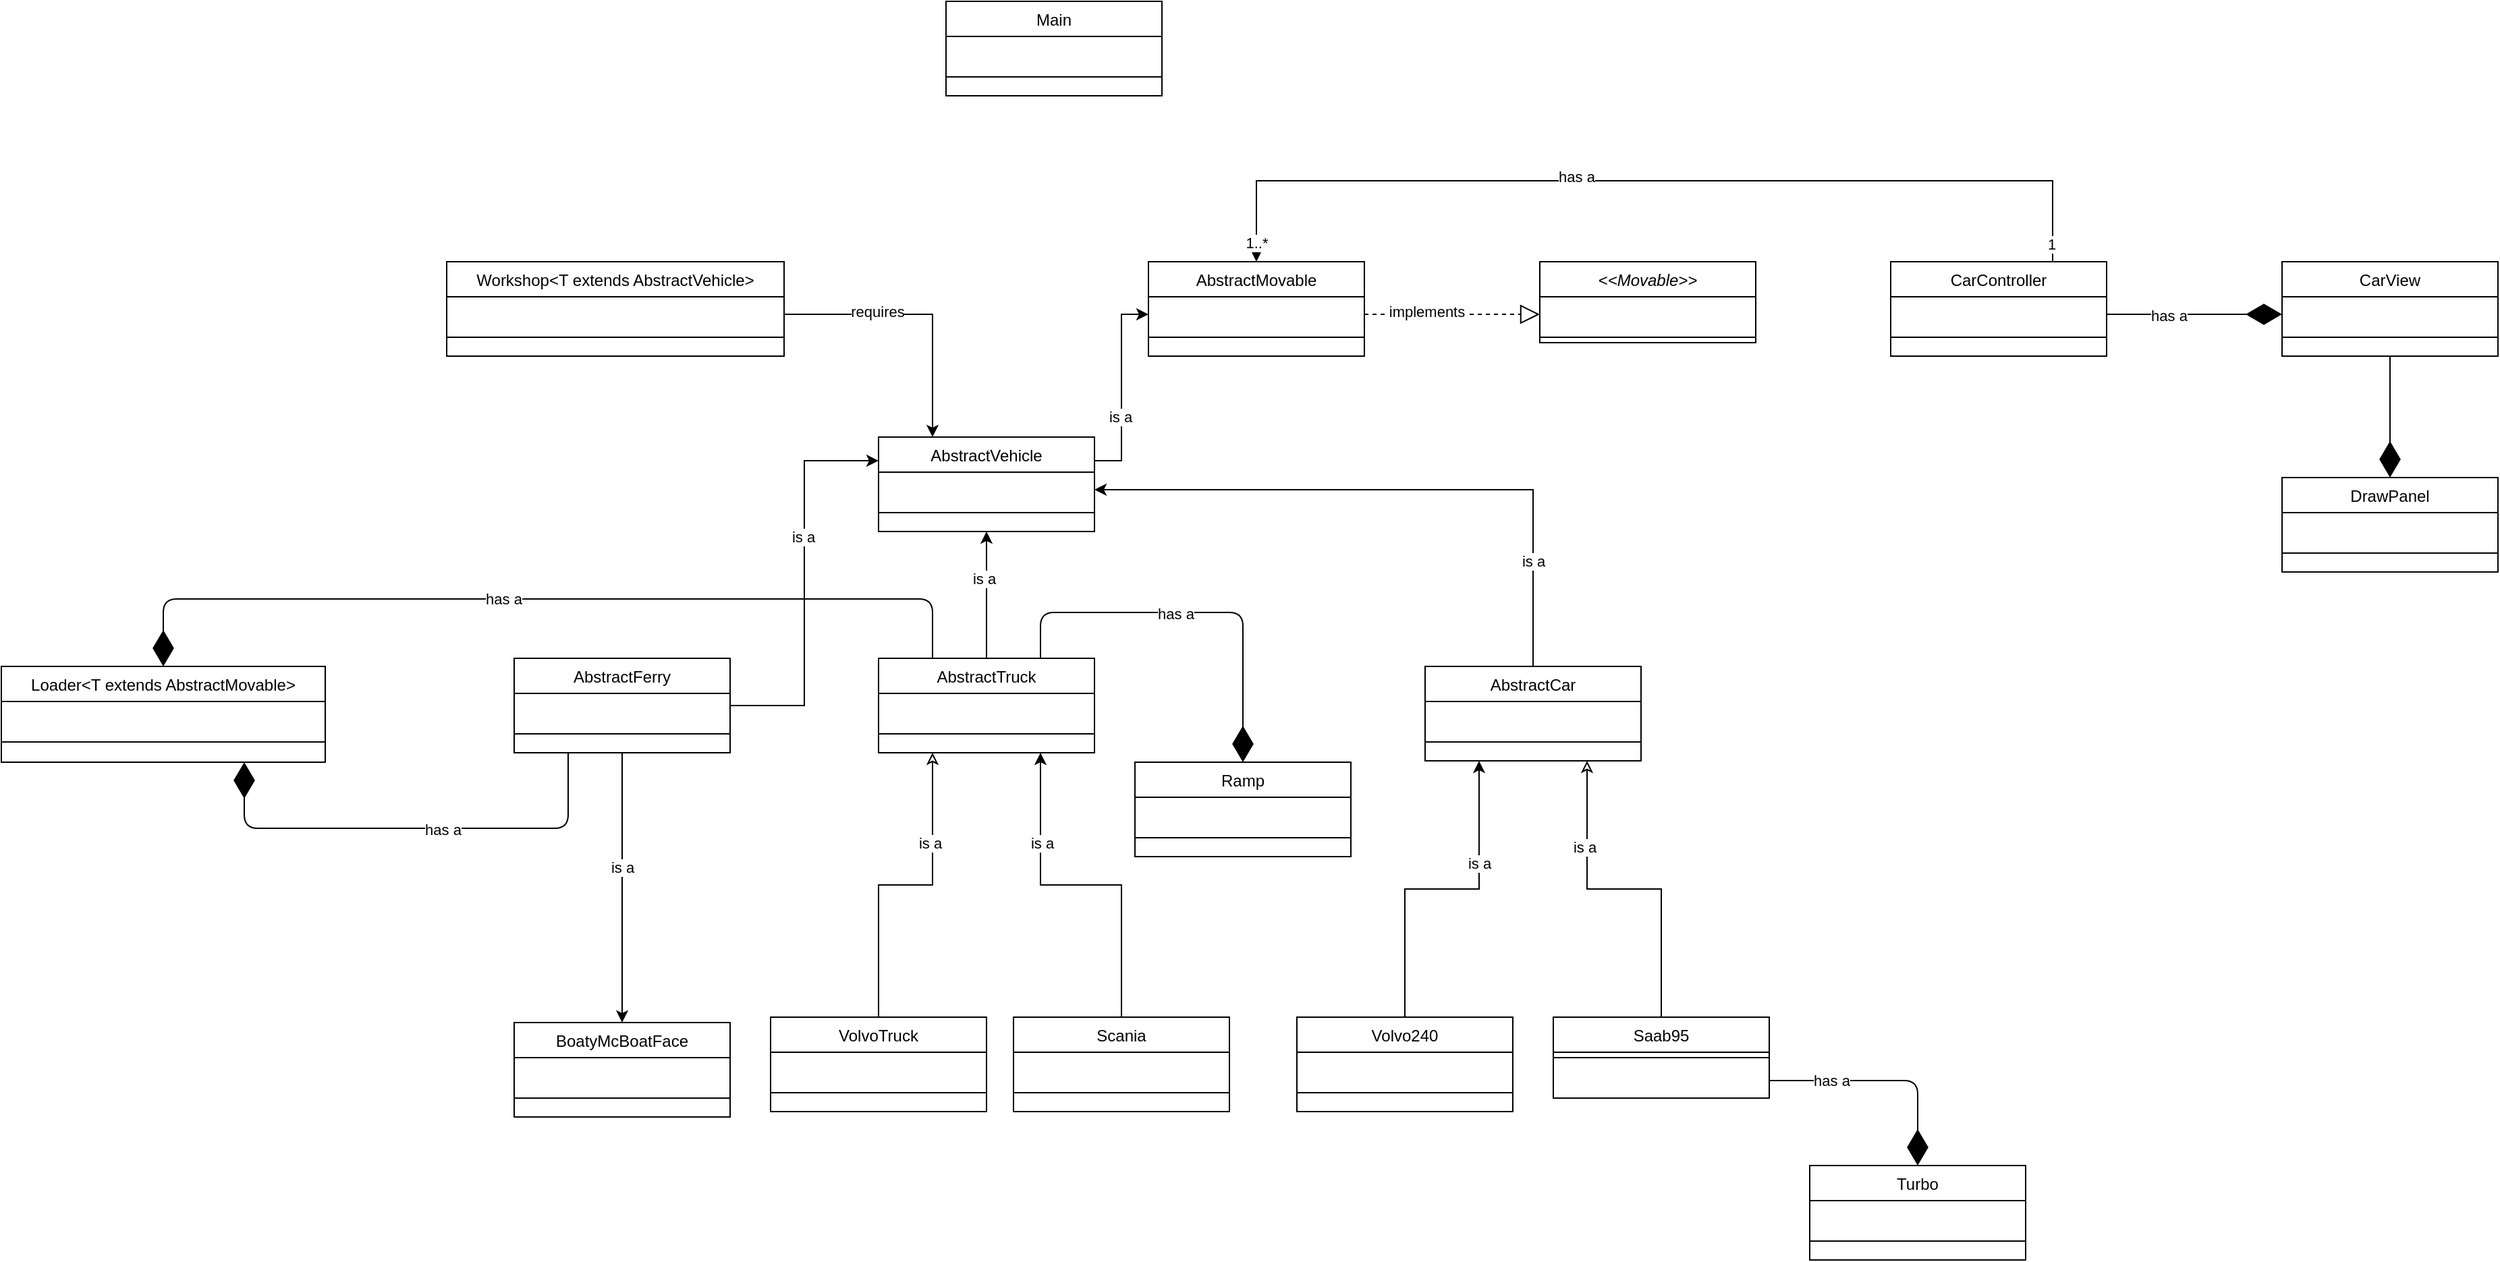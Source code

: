 <mxfile version="14.4.2" type="device"><diagram id="C5RBs43oDa-KdzZeNtuy" name="Page-1"><mxGraphModel dx="2980" dy="1014" grid="1" gridSize="10" guides="1" tooltips="1" connect="1" arrows="1" fold="1" page="1" pageScale="1" pageWidth="1169" pageHeight="1654" math="0" shadow="0"><root><mxCell id="WIyWlLk6GJQsqaUBKTNV-0"/><mxCell id="WIyWlLk6GJQsqaUBKTNV-1" parent="WIyWlLk6GJQsqaUBKTNV-0"/><mxCell id="zkfFHV4jXpPFQw0GAbJ--6" value="Saab95" style="swimlane;fontStyle=0;align=center;verticalAlign=top;childLayout=stackLayout;horizontal=1;startSize=26;horizontalStack=0;resizeParent=1;resizeLast=0;collapsible=1;marginBottom=0;rounded=0;shadow=0;strokeWidth=1;" parent="WIyWlLk6GJQsqaUBKTNV-1" vertex="1"><mxGeometry x="520" y="883" width="160" height="60" as="geometry"><mxRectangle x="130" y="380" width="160" height="26" as="alternateBounds"/></mxGeometry></mxCell><mxCell id="zkfFHV4jXpPFQw0GAbJ--9" value="" style="line;html=1;strokeWidth=1;align=left;verticalAlign=middle;spacingTop=-1;spacingLeft=3;spacingRight=3;rotatable=0;labelPosition=right;points=[];portConstraint=eastwest;" parent="zkfFHV4jXpPFQw0GAbJ--6" vertex="1"><mxGeometry y="26" width="160" height="8" as="geometry"/></mxCell><mxCell id="zkfFHV4jXpPFQw0GAbJ--11" value=" " style="text;align=left;verticalAlign=top;spacingLeft=4;spacingRight=4;overflow=hidden;rotatable=0;points=[[0,0.5],[1,0.5]];portConstraint=eastwest;" parent="zkfFHV4jXpPFQw0GAbJ--6" vertex="1"><mxGeometry y="34" width="160" height="26" as="geometry"/></mxCell><mxCell id="zkfFHV4jXpPFQw0GAbJ--13" value="Volvo240" style="swimlane;fontStyle=0;align=center;verticalAlign=top;childLayout=stackLayout;horizontal=1;startSize=26;horizontalStack=0;resizeParent=1;resizeLast=0;collapsible=1;marginBottom=0;rounded=0;shadow=0;strokeWidth=1;" parent="WIyWlLk6GJQsqaUBKTNV-1" vertex="1"><mxGeometry x="330" y="883" width="160" height="70" as="geometry"><mxRectangle x="340" y="380" width="170" height="26" as="alternateBounds"/></mxGeometry></mxCell><mxCell id="zkfFHV4jXpPFQw0GAbJ--14" value=" " style="text;align=left;verticalAlign=top;spacingLeft=4;spacingRight=4;overflow=hidden;rotatable=0;points=[[0,0.5],[1,0.5]];portConstraint=eastwest;" parent="zkfFHV4jXpPFQw0GAbJ--13" vertex="1"><mxGeometry y="26" width="160" height="26" as="geometry"/></mxCell><mxCell id="zkfFHV4jXpPFQw0GAbJ--15" value="" style="line;html=1;strokeWidth=1;align=left;verticalAlign=middle;spacingTop=-1;spacingLeft=3;spacingRight=3;rotatable=0;labelPosition=right;points=[];portConstraint=eastwest;" parent="zkfFHV4jXpPFQw0GAbJ--13" vertex="1"><mxGeometry y="52" width="160" height="8" as="geometry"/></mxCell><mxCell id="dZ2eTOKrLlIyIX1zOyQH-5" value="BoatyMcBoatFace" style="swimlane;fontStyle=0;align=center;verticalAlign=top;childLayout=stackLayout;horizontal=1;startSize=26;horizontalStack=0;resizeParent=1;resizeLast=0;collapsible=1;marginBottom=0;rounded=0;shadow=0;strokeWidth=1;" parent="WIyWlLk6GJQsqaUBKTNV-1" vertex="1"><mxGeometry x="-250" y="887" width="160" height="70" as="geometry"><mxRectangle x="340" y="380" width="170" height="26" as="alternateBounds"/></mxGeometry></mxCell><mxCell id="dZ2eTOKrLlIyIX1zOyQH-6" value=" " style="text;align=left;verticalAlign=top;spacingLeft=4;spacingRight=4;overflow=hidden;rotatable=0;points=[[0,0.5],[1,0.5]];portConstraint=eastwest;" parent="dZ2eTOKrLlIyIX1zOyQH-5" vertex="1"><mxGeometry y="26" width="160" height="26" as="geometry"/></mxCell><mxCell id="dZ2eTOKrLlIyIX1zOyQH-7" value="" style="line;html=1;strokeWidth=1;align=left;verticalAlign=middle;spacingTop=-1;spacingLeft=3;spacingRight=3;rotatable=0;labelPosition=right;points=[];portConstraint=eastwest;" parent="dZ2eTOKrLlIyIX1zOyQH-5" vertex="1"><mxGeometry y="52" width="160" height="8" as="geometry"/></mxCell><mxCell id="dZ2eTOKrLlIyIX1zOyQH-14" value="AbstractCar" style="swimlane;fontStyle=0;align=center;verticalAlign=top;childLayout=stackLayout;horizontal=1;startSize=26;horizontalStack=0;resizeParent=1;resizeLast=0;collapsible=1;marginBottom=0;rounded=0;shadow=0;strokeWidth=1;" parent="WIyWlLk6GJQsqaUBKTNV-1" vertex="1"><mxGeometry x="425" y="623" width="160" height="70" as="geometry"><mxRectangle x="340" y="380" width="170" height="26" as="alternateBounds"/></mxGeometry></mxCell><mxCell id="dZ2eTOKrLlIyIX1zOyQH-15" value=" " style="text;align=left;verticalAlign=top;spacingLeft=4;spacingRight=4;overflow=hidden;rotatable=0;points=[[0,0.5],[1,0.5]];portConstraint=eastwest;" parent="dZ2eTOKrLlIyIX1zOyQH-14" vertex="1"><mxGeometry y="26" width="160" height="26" as="geometry"/></mxCell><mxCell id="dZ2eTOKrLlIyIX1zOyQH-16" value="" style="line;html=1;strokeWidth=1;align=left;verticalAlign=middle;spacingTop=-1;spacingLeft=3;spacingRight=3;rotatable=0;labelPosition=right;points=[];portConstraint=eastwest;" parent="dZ2eTOKrLlIyIX1zOyQH-14" vertex="1"><mxGeometry y="52" width="160" height="8" as="geometry"/></mxCell><mxCell id="dZ2eTOKrLlIyIX1zOyQH-20" value="VolvoTruck" style="swimlane;fontStyle=0;align=center;verticalAlign=top;childLayout=stackLayout;horizontal=1;startSize=26;horizontalStack=0;resizeParent=1;resizeLast=0;collapsible=1;marginBottom=0;rounded=0;shadow=0;strokeWidth=1;" parent="WIyWlLk6GJQsqaUBKTNV-1" vertex="1"><mxGeometry x="-60" y="883" width="160" height="70" as="geometry"><mxRectangle x="340" y="380" width="170" height="26" as="alternateBounds"/></mxGeometry></mxCell><mxCell id="dZ2eTOKrLlIyIX1zOyQH-21" value=" " style="text;align=left;verticalAlign=top;spacingLeft=4;spacingRight=4;overflow=hidden;rotatable=0;points=[[0,0.5],[1,0.5]];portConstraint=eastwest;" parent="dZ2eTOKrLlIyIX1zOyQH-20" vertex="1"><mxGeometry y="26" width="160" height="26" as="geometry"/></mxCell><mxCell id="dZ2eTOKrLlIyIX1zOyQH-22" value="" style="line;html=1;strokeWidth=1;align=left;verticalAlign=middle;spacingTop=-1;spacingLeft=3;spacingRight=3;rotatable=0;labelPosition=right;points=[];portConstraint=eastwest;" parent="dZ2eTOKrLlIyIX1zOyQH-20" vertex="1"><mxGeometry y="52" width="160" height="8" as="geometry"/></mxCell><mxCell id="dZ2eTOKrLlIyIX1zOyQH-23" value="Scania" style="swimlane;fontStyle=0;align=center;verticalAlign=top;childLayout=stackLayout;horizontal=1;startSize=26;horizontalStack=0;resizeParent=1;resizeLast=0;collapsible=1;marginBottom=0;rounded=0;shadow=0;strokeWidth=1;" parent="WIyWlLk6GJQsqaUBKTNV-1" vertex="1"><mxGeometry x="120" y="883" width="160" height="70" as="geometry"><mxRectangle x="340" y="380" width="170" height="26" as="alternateBounds"/></mxGeometry></mxCell><mxCell id="dZ2eTOKrLlIyIX1zOyQH-24" value=" " style="text;align=left;verticalAlign=top;spacingLeft=4;spacingRight=4;overflow=hidden;rotatable=0;points=[[0,0.5],[1,0.5]];portConstraint=eastwest;" parent="dZ2eTOKrLlIyIX1zOyQH-23" vertex="1"><mxGeometry y="26" width="160" height="26" as="geometry"/></mxCell><mxCell id="dZ2eTOKrLlIyIX1zOyQH-25" value="" style="line;html=1;strokeWidth=1;align=left;verticalAlign=middle;spacingTop=-1;spacingLeft=3;spacingRight=3;rotatable=0;labelPosition=right;points=[];portConstraint=eastwest;" parent="dZ2eTOKrLlIyIX1zOyQH-23" vertex="1"><mxGeometry y="52" width="160" height="8" as="geometry"/></mxCell><mxCell id="dZ2eTOKrLlIyIX1zOyQH-26" value="AbstractVehicle" style="swimlane;fontStyle=0;align=center;verticalAlign=top;childLayout=stackLayout;horizontal=1;startSize=26;horizontalStack=0;resizeParent=1;resizeLast=0;collapsible=1;marginBottom=0;rounded=0;shadow=0;strokeWidth=1;" parent="WIyWlLk6GJQsqaUBKTNV-1" vertex="1"><mxGeometry x="20" y="453" width="160" height="70" as="geometry"><mxRectangle x="340" y="380" width="170" height="26" as="alternateBounds"/></mxGeometry></mxCell><mxCell id="dZ2eTOKrLlIyIX1zOyQH-27" value=" " style="text;align=left;verticalAlign=top;spacingLeft=4;spacingRight=4;overflow=hidden;rotatable=0;points=[[0,0.5],[1,0.5]];portConstraint=eastwest;" parent="dZ2eTOKrLlIyIX1zOyQH-26" vertex="1"><mxGeometry y="26" width="160" height="26" as="geometry"/></mxCell><mxCell id="dZ2eTOKrLlIyIX1zOyQH-28" value="" style="line;html=1;strokeWidth=1;align=left;verticalAlign=middle;spacingTop=-1;spacingLeft=3;spacingRight=3;rotatable=0;labelPosition=right;points=[];portConstraint=eastwest;" parent="dZ2eTOKrLlIyIX1zOyQH-26" vertex="1"><mxGeometry y="52" width="160" height="8" as="geometry"/></mxCell><mxCell id="dZ2eTOKrLlIyIX1zOyQH-34" style="edgeStyle=orthogonalEdgeStyle;rounded=0;orthogonalLoop=1;jettySize=auto;html=1;endArrow=classic;endFill=0;exitX=0.5;exitY=0;exitDx=0;exitDy=0;entryX=0.75;entryY=1;entryDx=0;entryDy=0;" parent="WIyWlLk6GJQsqaUBKTNV-1" source="zkfFHV4jXpPFQw0GAbJ--6" target="dZ2eTOKrLlIyIX1zOyQH-14" edge="1"><mxGeometry relative="1" as="geometry"><mxPoint x="360" y="313" as="targetPoint"/></mxGeometry></mxCell><mxCell id="k1wmnXIdGqtW8O555Tmg-86" value="is a" style="edgeLabel;html=1;align=center;verticalAlign=middle;resizable=0;points=[];" vertex="1" connectable="0" parent="dZ2eTOKrLlIyIX1zOyQH-34"><mxGeometry x="0.479" y="2" relative="1" as="geometry"><mxPoint as="offset"/></mxGeometry></mxCell><mxCell id="dZ2eTOKrLlIyIX1zOyQH-35" value="Workshop&lt;T extends AbstractVehicle&gt;" style="swimlane;fontStyle=0;align=center;verticalAlign=top;childLayout=stackLayout;horizontal=1;startSize=26;horizontalStack=0;resizeParent=1;resizeLast=0;collapsible=1;marginBottom=0;rounded=0;shadow=0;strokeWidth=1;" parent="WIyWlLk6GJQsqaUBKTNV-1" vertex="1"><mxGeometry x="-300" y="323" width="250" height="70" as="geometry"><mxRectangle x="340" y="380" width="170" height="26" as="alternateBounds"/></mxGeometry></mxCell><mxCell id="dZ2eTOKrLlIyIX1zOyQH-36" value=" " style="text;align=left;verticalAlign=top;spacingLeft=4;spacingRight=4;overflow=hidden;rotatable=0;points=[[0,0.5],[1,0.5]];portConstraint=eastwest;" parent="dZ2eTOKrLlIyIX1zOyQH-35" vertex="1"><mxGeometry y="26" width="250" height="26" as="geometry"/></mxCell><mxCell id="dZ2eTOKrLlIyIX1zOyQH-37" value="" style="line;html=1;strokeWidth=1;align=left;verticalAlign=middle;spacingTop=-1;spacingLeft=3;spacingRight=3;rotatable=0;labelPosition=right;points=[];portConstraint=eastwest;" parent="dZ2eTOKrLlIyIX1zOyQH-35" vertex="1"><mxGeometry y="52" width="250" height="8" as="geometry"/></mxCell><mxCell id="dZ2eTOKrLlIyIX1zOyQH-38" style="edgeStyle=orthogonalEdgeStyle;rounded=0;orthogonalLoop=1;jettySize=auto;html=1;endArrow=classic;endFill=0;entryX=0.25;entryY=1;entryDx=0;entryDy=0;exitX=0.5;exitY=0;exitDx=0;exitDy=0;" parent="WIyWlLk6GJQsqaUBKTNV-1" source="dZ2eTOKrLlIyIX1zOyQH-20" edge="1" target="k1wmnXIdGqtW8O555Tmg-2"><mxGeometry relative="1" as="geometry"><mxPoint x="410" y="573" as="targetPoint"/></mxGeometry></mxCell><mxCell id="k1wmnXIdGqtW8O555Tmg-76" value="&lt;div&gt;is a&lt;/div&gt;" style="edgeLabel;html=1;align=center;verticalAlign=middle;resizable=0;points=[];" vertex="1" connectable="0" parent="dZ2eTOKrLlIyIX1zOyQH-38"><mxGeometry x="0.438" y="2" relative="1" as="geometry"><mxPoint as="offset"/></mxGeometry></mxCell><mxCell id="dZ2eTOKrLlIyIX1zOyQH-41" value="&lt;&lt;Movable&gt;&gt;" style="swimlane;fontStyle=2;align=center;verticalAlign=top;childLayout=stackLayout;horizontal=1;startSize=26;horizontalStack=0;resizeParent=1;resizeLast=0;collapsible=1;marginBottom=0;rounded=0;shadow=0;strokeWidth=1;" parent="WIyWlLk6GJQsqaUBKTNV-1" vertex="1"><mxGeometry x="510" y="323" width="160" height="60" as="geometry"><mxRectangle x="230" y="140" width="160" height="26" as="alternateBounds"/></mxGeometry></mxCell><mxCell id="dZ2eTOKrLlIyIX1zOyQH-42" value=" " style="text;align=left;verticalAlign=top;spacingLeft=4;spacingRight=4;overflow=hidden;rotatable=0;points=[[0,0.5],[1,0.5]];portConstraint=eastwest;" parent="dZ2eTOKrLlIyIX1zOyQH-41" vertex="1"><mxGeometry y="26" width="160" height="26" as="geometry"/></mxCell><mxCell id="dZ2eTOKrLlIyIX1zOyQH-45" value="" style="line;html=1;strokeWidth=1;align=left;verticalAlign=middle;spacingTop=-1;spacingLeft=3;spacingRight=3;rotatable=0;labelPosition=right;points=[];portConstraint=eastwest;" parent="dZ2eTOKrLlIyIX1zOyQH-41" vertex="1"><mxGeometry y="52" width="160" height="8" as="geometry"/></mxCell><mxCell id="k1wmnXIdGqtW8O555Tmg-18" style="edgeStyle=orthogonalEdgeStyle;rounded=0;orthogonalLoop=1;jettySize=auto;html=1;entryX=0.5;entryY=1;entryDx=0;entryDy=0;" edge="1" parent="WIyWlLk6GJQsqaUBKTNV-1" source="k1wmnXIdGqtW8O555Tmg-2" target="dZ2eTOKrLlIyIX1zOyQH-26"><mxGeometry relative="1" as="geometry"/></mxCell><mxCell id="k1wmnXIdGqtW8O555Tmg-93" value="is a" style="edgeLabel;html=1;align=center;verticalAlign=middle;resizable=0;points=[];" vertex="1" connectable="0" parent="k1wmnXIdGqtW8O555Tmg-18"><mxGeometry x="0.255" y="2" relative="1" as="geometry"><mxPoint as="offset"/></mxGeometry></mxCell><mxCell id="k1wmnXIdGqtW8O555Tmg-2" value="AbstractTruck" style="swimlane;fontStyle=0;align=center;verticalAlign=top;childLayout=stackLayout;horizontal=1;startSize=26;horizontalStack=0;resizeParent=1;resizeLast=0;collapsible=1;marginBottom=0;rounded=0;shadow=0;strokeWidth=1;" vertex="1" parent="WIyWlLk6GJQsqaUBKTNV-1"><mxGeometry x="20" y="617" width="160" height="70" as="geometry"><mxRectangle x="340" y="380" width="170" height="26" as="alternateBounds"/></mxGeometry></mxCell><mxCell id="k1wmnXIdGqtW8O555Tmg-3" value=" " style="text;align=left;verticalAlign=top;spacingLeft=4;spacingRight=4;overflow=hidden;rotatable=0;points=[[0,0.5],[1,0.5]];portConstraint=eastwest;" vertex="1" parent="k1wmnXIdGqtW8O555Tmg-2"><mxGeometry y="26" width="160" height="26" as="geometry"/></mxCell><mxCell id="k1wmnXIdGqtW8O555Tmg-4" value="" style="line;html=1;strokeWidth=1;align=left;verticalAlign=middle;spacingTop=-1;spacingLeft=3;spacingRight=3;rotatable=0;labelPosition=right;points=[];portConstraint=eastwest;" vertex="1" parent="k1wmnXIdGqtW8O555Tmg-2"><mxGeometry y="52" width="160" height="8" as="geometry"/></mxCell><mxCell id="k1wmnXIdGqtW8O555Tmg-28" style="edgeStyle=orthogonalEdgeStyle;rounded=0;orthogonalLoop=1;jettySize=auto;html=1;entryX=0;entryY=0.25;entryDx=0;entryDy=0;" edge="1" parent="WIyWlLk6GJQsqaUBKTNV-1" source="k1wmnXIdGqtW8O555Tmg-5" target="dZ2eTOKrLlIyIX1zOyQH-26"><mxGeometry relative="1" as="geometry"/></mxCell><mxCell id="k1wmnXIdGqtW8O555Tmg-92" value="is a" style="edgeLabel;html=1;align=center;verticalAlign=middle;resizable=0;points=[];" vertex="1" connectable="0" parent="k1wmnXIdGqtW8O555Tmg-28"><mxGeometry x="0.24" y="1" relative="1" as="geometry"><mxPoint as="offset"/></mxGeometry></mxCell><mxCell id="k1wmnXIdGqtW8O555Tmg-38" style="edgeStyle=orthogonalEdgeStyle;rounded=0;orthogonalLoop=1;jettySize=auto;html=1;entryX=0.5;entryY=0;entryDx=0;entryDy=0;" edge="1" parent="WIyWlLk6GJQsqaUBKTNV-1" source="k1wmnXIdGqtW8O555Tmg-5" target="dZ2eTOKrLlIyIX1zOyQH-5"><mxGeometry relative="1" as="geometry"/></mxCell><mxCell id="k1wmnXIdGqtW8O555Tmg-79" value="&lt;div&gt;is a&lt;/div&gt;" style="edgeLabel;html=1;align=center;verticalAlign=middle;resizable=0;points=[];" vertex="1" connectable="0" parent="k1wmnXIdGqtW8O555Tmg-38"><mxGeometry x="-0.149" relative="1" as="geometry"><mxPoint as="offset"/></mxGeometry></mxCell><mxCell id="k1wmnXIdGqtW8O555Tmg-5" value="AbstractFerry" style="swimlane;fontStyle=0;align=center;verticalAlign=top;childLayout=stackLayout;horizontal=1;startSize=26;horizontalStack=0;resizeParent=1;resizeLast=0;collapsible=1;marginBottom=0;rounded=0;shadow=0;strokeWidth=1;" vertex="1" parent="WIyWlLk6GJQsqaUBKTNV-1"><mxGeometry x="-250" y="617" width="160" height="70" as="geometry"><mxRectangle x="340" y="380" width="170" height="26" as="alternateBounds"/></mxGeometry></mxCell><mxCell id="k1wmnXIdGqtW8O555Tmg-6" value=" " style="text;align=left;verticalAlign=top;spacingLeft=4;spacingRight=4;overflow=hidden;rotatable=0;points=[[0,0.5],[1,0.5]];portConstraint=eastwest;" vertex="1" parent="k1wmnXIdGqtW8O555Tmg-5"><mxGeometry y="26" width="160" height="26" as="geometry"/></mxCell><mxCell id="k1wmnXIdGqtW8O555Tmg-7" value="" style="line;html=1;strokeWidth=1;align=left;verticalAlign=middle;spacingTop=-1;spacingLeft=3;spacingRight=3;rotatable=0;labelPosition=right;points=[];portConstraint=eastwest;" vertex="1" parent="k1wmnXIdGqtW8O555Tmg-5"><mxGeometry y="52" width="160" height="8" as="geometry"/></mxCell><mxCell id="k1wmnXIdGqtW8O555Tmg-10" value="AbstractMovable" style="swimlane;fontStyle=0;align=center;verticalAlign=top;childLayout=stackLayout;horizontal=1;startSize=26;horizontalStack=0;resizeParent=1;resizeLast=0;collapsible=1;marginBottom=0;rounded=0;shadow=0;strokeWidth=1;" vertex="1" parent="WIyWlLk6GJQsqaUBKTNV-1"><mxGeometry x="220" y="323" width="160" height="70" as="geometry"><mxRectangle x="340" y="380" width="170" height="26" as="alternateBounds"/></mxGeometry></mxCell><mxCell id="k1wmnXIdGqtW8O555Tmg-11" value=" " style="text;align=left;verticalAlign=top;spacingLeft=4;spacingRight=4;overflow=hidden;rotatable=0;points=[[0,0.5],[1,0.5]];portConstraint=eastwest;" vertex="1" parent="k1wmnXIdGqtW8O555Tmg-10"><mxGeometry y="26" width="160" height="26" as="geometry"/></mxCell><mxCell id="k1wmnXIdGqtW8O555Tmg-12" value="" style="line;html=1;strokeWidth=1;align=left;verticalAlign=middle;spacingTop=-1;spacingLeft=3;spacingRight=3;rotatable=0;labelPosition=right;points=[];portConstraint=eastwest;" vertex="1" parent="k1wmnXIdGqtW8O555Tmg-10"><mxGeometry y="52" width="160" height="8" as="geometry"/></mxCell><mxCell id="k1wmnXIdGqtW8O555Tmg-14" style="edgeStyle=orthogonalEdgeStyle;rounded=0;orthogonalLoop=1;jettySize=auto;html=1;entryX=0.25;entryY=1;entryDx=0;entryDy=0;exitX=0.5;exitY=0;exitDx=0;exitDy=0;" edge="1" parent="WIyWlLk6GJQsqaUBKTNV-1" source="zkfFHV4jXpPFQw0GAbJ--13" target="dZ2eTOKrLlIyIX1zOyQH-14"><mxGeometry relative="1" as="geometry"/></mxCell><mxCell id="k1wmnXIdGqtW8O555Tmg-85" value="is a" style="edgeLabel;html=1;align=center;verticalAlign=middle;resizable=0;points=[];" vertex="1" connectable="0" parent="k1wmnXIdGqtW8O555Tmg-14"><mxGeometry x="0.383" relative="1" as="geometry"><mxPoint as="offset"/></mxGeometry></mxCell><mxCell id="k1wmnXIdGqtW8O555Tmg-15" style="edgeStyle=orthogonalEdgeStyle;rounded=0;orthogonalLoop=1;jettySize=auto;html=1;entryX=1;entryY=0.5;entryDx=0;entryDy=0;exitX=0.5;exitY=0;exitDx=0;exitDy=0;" edge="1" parent="WIyWlLk6GJQsqaUBKTNV-1" source="dZ2eTOKrLlIyIX1zOyQH-14" target="dZ2eTOKrLlIyIX1zOyQH-27"><mxGeometry relative="1" as="geometry"/></mxCell><mxCell id="k1wmnXIdGqtW8O555Tmg-84" value="is a" style="edgeLabel;html=1;align=center;verticalAlign=middle;resizable=0;points=[];" vertex="1" connectable="0" parent="k1wmnXIdGqtW8O555Tmg-15"><mxGeometry x="-0.658" relative="1" as="geometry"><mxPoint as="offset"/></mxGeometry></mxCell><mxCell id="k1wmnXIdGqtW8O555Tmg-16" style="edgeStyle=orthogonalEdgeStyle;rounded=0;orthogonalLoop=1;jettySize=auto;html=1;entryX=0;entryY=0.5;entryDx=0;entryDy=0;exitX=1;exitY=0.25;exitDx=0;exitDy=0;" edge="1" parent="WIyWlLk6GJQsqaUBKTNV-1" source="dZ2eTOKrLlIyIX1zOyQH-26" target="k1wmnXIdGqtW8O555Tmg-11"><mxGeometry relative="1" as="geometry"/></mxCell><mxCell id="k1wmnXIdGqtW8O555Tmg-94" value="is a" style="edgeLabel;html=1;align=center;verticalAlign=middle;resizable=0;points=[];" vertex="1" connectable="0" parent="k1wmnXIdGqtW8O555Tmg-16"><mxGeometry x="-0.292" y="1" relative="1" as="geometry"><mxPoint as="offset"/></mxGeometry></mxCell><mxCell id="k1wmnXIdGqtW8O555Tmg-17" style="edgeStyle=orthogonalEdgeStyle;rounded=0;orthogonalLoop=1;jettySize=auto;html=1;entryX=0.75;entryY=1;entryDx=0;entryDy=0;exitX=0.5;exitY=0;exitDx=0;exitDy=0;" edge="1" parent="WIyWlLk6GJQsqaUBKTNV-1" source="dZ2eTOKrLlIyIX1zOyQH-23" target="k1wmnXIdGqtW8O555Tmg-2"><mxGeometry relative="1" as="geometry"/></mxCell><mxCell id="k1wmnXIdGqtW8O555Tmg-75" value="is a" style="edgeLabel;html=1;align=center;verticalAlign=middle;resizable=0;points=[];" vertex="1" connectable="0" parent="k1wmnXIdGqtW8O555Tmg-17"><mxGeometry x="0.482" y="-1" relative="1" as="geometry"><mxPoint as="offset"/></mxGeometry></mxCell><mxCell id="k1wmnXIdGqtW8O555Tmg-22" value="Loader&lt;T extends AbstractMovable&gt;" style="swimlane;fontStyle=0;align=center;verticalAlign=top;childLayout=stackLayout;horizontal=1;startSize=26;horizontalStack=0;resizeParent=1;resizeLast=0;collapsible=1;marginBottom=0;rounded=0;shadow=0;strokeWidth=1;" vertex="1" parent="WIyWlLk6GJQsqaUBKTNV-1"><mxGeometry x="-630" y="623" width="240" height="71" as="geometry"><mxRectangle x="340" y="380" width="170" height="26" as="alternateBounds"/></mxGeometry></mxCell><mxCell id="k1wmnXIdGqtW8O555Tmg-23" value=" " style="text;align=left;verticalAlign=top;spacingLeft=4;spacingRight=4;overflow=hidden;rotatable=0;points=[[0,0.5],[1,0.5]];portConstraint=eastwest;" vertex="1" parent="k1wmnXIdGqtW8O555Tmg-22"><mxGeometry y="26" width="240" height="26" as="geometry"/></mxCell><mxCell id="k1wmnXIdGqtW8O555Tmg-24" value="" style="line;html=1;strokeWidth=1;align=left;verticalAlign=middle;spacingTop=-1;spacingLeft=3;spacingRight=3;rotatable=0;labelPosition=right;points=[];portConstraint=eastwest;" vertex="1" parent="k1wmnXIdGqtW8O555Tmg-22"><mxGeometry y="52" width="240" height="8" as="geometry"/></mxCell><mxCell id="k1wmnXIdGqtW8O555Tmg-39" value="" style="endArrow=diamondThin;endFill=1;endSize=24;html=1;entryX=0.75;entryY=1;entryDx=0;entryDy=0;exitX=0.25;exitY=1;exitDx=0;exitDy=0;" edge="1" parent="WIyWlLk6GJQsqaUBKTNV-1" source="k1wmnXIdGqtW8O555Tmg-5" target="k1wmnXIdGqtW8O555Tmg-22"><mxGeometry width="160" relative="1" as="geometry"><mxPoint x="-390" y="753" as="sourcePoint"/><mxPoint x="-230" y="753" as="targetPoint"/><Array as="points"><mxPoint x="-210" y="743"/><mxPoint x="-450" y="743"/></Array></mxGeometry></mxCell><mxCell id="k1wmnXIdGqtW8O555Tmg-80" value="has a" style="edgeLabel;html=1;align=center;verticalAlign=middle;resizable=0;points=[];" vertex="1" connectable="0" parent="k1wmnXIdGqtW8O555Tmg-39"><mxGeometry x="-0.134" y="1" relative="1" as="geometry"><mxPoint as="offset"/></mxGeometry></mxCell><mxCell id="k1wmnXIdGqtW8O555Tmg-40" value="" style="endArrow=diamondThin;endFill=1;endSize=24;html=1;entryX=0.5;entryY=0;entryDx=0;entryDy=0;exitX=0.25;exitY=0;exitDx=0;exitDy=0;" edge="1" parent="WIyWlLk6GJQsqaUBKTNV-1" source="k1wmnXIdGqtW8O555Tmg-2" target="k1wmnXIdGqtW8O555Tmg-22"><mxGeometry width="160" relative="1" as="geometry"><mxPoint x="-110" y="503.0" as="sourcePoint"/><mxPoint x="-350" y="510" as="targetPoint"/><Array as="points"><mxPoint x="60" y="573"/><mxPoint x="-510" y="573"/></Array></mxGeometry></mxCell><mxCell id="k1wmnXIdGqtW8O555Tmg-81" value="has a" style="edgeLabel;html=1;align=center;verticalAlign=middle;resizable=0;points=[];" vertex="1" connectable="0" parent="k1wmnXIdGqtW8O555Tmg-40"><mxGeometry x="0.092" relative="1" as="geometry"><mxPoint as="offset"/></mxGeometry></mxCell><mxCell id="k1wmnXIdGqtW8O555Tmg-42" value="Ramp" style="swimlane;fontStyle=0;align=center;verticalAlign=top;childLayout=stackLayout;horizontal=1;startSize=26;horizontalStack=0;resizeParent=1;resizeLast=0;collapsible=1;marginBottom=0;rounded=0;shadow=0;strokeWidth=1;" vertex="1" parent="WIyWlLk6GJQsqaUBKTNV-1"><mxGeometry x="210" y="694" width="160" height="70" as="geometry"><mxRectangle x="340" y="380" width="170" height="26" as="alternateBounds"/></mxGeometry></mxCell><mxCell id="k1wmnXIdGqtW8O555Tmg-43" value=" " style="text;align=left;verticalAlign=top;spacingLeft=4;spacingRight=4;overflow=hidden;rotatable=0;points=[[0,0.5],[1,0.5]];portConstraint=eastwest;" vertex="1" parent="k1wmnXIdGqtW8O555Tmg-42"><mxGeometry y="26" width="160" height="26" as="geometry"/></mxCell><mxCell id="k1wmnXIdGqtW8O555Tmg-44" value="" style="line;html=1;strokeWidth=1;align=left;verticalAlign=middle;spacingTop=-1;spacingLeft=3;spacingRight=3;rotatable=0;labelPosition=right;points=[];portConstraint=eastwest;" vertex="1" parent="k1wmnXIdGqtW8O555Tmg-42"><mxGeometry y="52" width="160" height="8" as="geometry"/></mxCell><mxCell id="k1wmnXIdGqtW8O555Tmg-46" value="" style="endArrow=diamondThin;endFill=1;endSize=24;html=1;exitX=0.75;exitY=0;exitDx=0;exitDy=0;entryX=0.5;entryY=0;entryDx=0;entryDy=0;" edge="1" parent="WIyWlLk6GJQsqaUBKTNV-1" source="k1wmnXIdGqtW8O555Tmg-2" target="k1wmnXIdGqtW8O555Tmg-42"><mxGeometry width="160" relative="1" as="geometry"><mxPoint x="240" y="593" as="sourcePoint"/><mxPoint x="400" y="593" as="targetPoint"/><Array as="points"><mxPoint x="140" y="583"/><mxPoint x="290" y="583"/></Array></mxGeometry></mxCell><mxCell id="k1wmnXIdGqtW8O555Tmg-83" value="has a" style="edgeLabel;html=1;align=center;verticalAlign=middle;resizable=0;points=[];" vertex="1" connectable="0" parent="k1wmnXIdGqtW8O555Tmg-46"><mxGeometry x="-0.09" y="-1" relative="1" as="geometry"><mxPoint as="offset"/></mxGeometry></mxCell><mxCell id="k1wmnXIdGqtW8O555Tmg-47" value="Turbo" style="swimlane;fontStyle=0;align=center;verticalAlign=top;childLayout=stackLayout;horizontal=1;startSize=26;horizontalStack=0;resizeParent=1;resizeLast=0;collapsible=1;marginBottom=0;rounded=0;shadow=0;strokeWidth=1;" vertex="1" parent="WIyWlLk6GJQsqaUBKTNV-1"><mxGeometry x="710" y="993" width="160" height="70" as="geometry"><mxRectangle x="340" y="380" width="170" height="26" as="alternateBounds"/></mxGeometry></mxCell><mxCell id="k1wmnXIdGqtW8O555Tmg-48" value=" " style="text;align=left;verticalAlign=top;spacingLeft=4;spacingRight=4;overflow=hidden;rotatable=0;points=[[0,0.5],[1,0.5]];portConstraint=eastwest;" vertex="1" parent="k1wmnXIdGqtW8O555Tmg-47"><mxGeometry y="26" width="160" height="26" as="geometry"/></mxCell><mxCell id="k1wmnXIdGqtW8O555Tmg-49" value="" style="line;html=1;strokeWidth=1;align=left;verticalAlign=middle;spacingTop=-1;spacingLeft=3;spacingRight=3;rotatable=0;labelPosition=right;points=[];portConstraint=eastwest;" vertex="1" parent="k1wmnXIdGqtW8O555Tmg-47"><mxGeometry y="52" width="160" height="8" as="geometry"/></mxCell><mxCell id="k1wmnXIdGqtW8O555Tmg-50" value="" style="endArrow=diamondThin;endFill=1;endSize=24;html=1;exitX=1;exitY=0.5;exitDx=0;exitDy=0;entryX=0.5;entryY=0;entryDx=0;entryDy=0;" edge="1" parent="WIyWlLk6GJQsqaUBKTNV-1" target="k1wmnXIdGqtW8O555Tmg-47" source="zkfFHV4jXpPFQw0GAbJ--11"><mxGeometry width="160" relative="1" as="geometry"><mxPoint x="640" y="947" as="sourcePoint"/><mxPoint x="900" y="923" as="targetPoint"/><Array as="points"><mxPoint x="740" y="930"/><mxPoint x="790" y="930"/></Array></mxGeometry></mxCell><mxCell id="k1wmnXIdGqtW8O555Tmg-87" value="has a" style="edgeLabel;html=1;align=center;verticalAlign=middle;resizable=0;points=[];" vertex="1" connectable="0" parent="k1wmnXIdGqtW8O555Tmg-50"><mxGeometry x="-0.468" relative="1" as="geometry"><mxPoint as="offset"/></mxGeometry></mxCell><mxCell id="k1wmnXIdGqtW8O555Tmg-78" style="edgeStyle=orthogonalEdgeStyle;rounded=0;orthogonalLoop=1;jettySize=auto;html=1;entryX=0.5;entryY=0;entryDx=0;entryDy=0;exitX=0.75;exitY=0;exitDx=0;exitDy=0;" edge="1" parent="WIyWlLk6GJQsqaUBKTNV-1" source="k1wmnXIdGqtW8O555Tmg-51" target="k1wmnXIdGqtW8O555Tmg-10"><mxGeometry relative="1" as="geometry"><Array as="points"><mxPoint x="890" y="263"/><mxPoint x="300" y="263"/></Array></mxGeometry></mxCell><mxCell id="k1wmnXIdGqtW8O555Tmg-96" value="1..*" style="edgeLabel;html=1;align=center;verticalAlign=middle;resizable=0;points=[];" vertex="1" connectable="0" parent="k1wmnXIdGqtW8O555Tmg-78"><mxGeometry x="0.959" relative="1" as="geometry"><mxPoint as="offset"/></mxGeometry></mxCell><mxCell id="k1wmnXIdGqtW8O555Tmg-97" value="has a" style="edgeLabel;html=1;align=center;verticalAlign=middle;resizable=0;points=[];" vertex="1" connectable="0" parent="k1wmnXIdGqtW8O555Tmg-78"><mxGeometry x="0.165" y="-3" relative="1" as="geometry"><mxPoint as="offset"/></mxGeometry></mxCell><mxCell id="k1wmnXIdGqtW8O555Tmg-98" value="1" style="edgeLabel;html=1;align=center;verticalAlign=middle;resizable=0;points=[];" vertex="1" connectable="0" parent="k1wmnXIdGqtW8O555Tmg-78"><mxGeometry x="-0.964" y="1" relative="1" as="geometry"><mxPoint as="offset"/></mxGeometry></mxCell><mxCell id="k1wmnXIdGqtW8O555Tmg-51" value="CarController" style="swimlane;fontStyle=0;align=center;verticalAlign=top;childLayout=stackLayout;horizontal=1;startSize=26;horizontalStack=0;resizeParent=1;resizeLast=0;collapsible=1;marginBottom=0;rounded=0;shadow=0;strokeWidth=1;" vertex="1" parent="WIyWlLk6GJQsqaUBKTNV-1"><mxGeometry x="770" y="323" width="160" height="70" as="geometry"><mxRectangle x="340" y="380" width="170" height="26" as="alternateBounds"/></mxGeometry></mxCell><mxCell id="k1wmnXIdGqtW8O555Tmg-52" value=" " style="text;align=left;verticalAlign=top;spacingLeft=4;spacingRight=4;overflow=hidden;rotatable=0;points=[[0,0.5],[1,0.5]];portConstraint=eastwest;" vertex="1" parent="k1wmnXIdGqtW8O555Tmg-51"><mxGeometry y="26" width="160" height="26" as="geometry"/></mxCell><mxCell id="k1wmnXIdGqtW8O555Tmg-53" value="" style="line;html=1;strokeWidth=1;align=left;verticalAlign=middle;spacingTop=-1;spacingLeft=3;spacingRight=3;rotatable=0;labelPosition=right;points=[];portConstraint=eastwest;" vertex="1" parent="k1wmnXIdGqtW8O555Tmg-51"><mxGeometry y="52" width="160" height="8" as="geometry"/></mxCell><mxCell id="k1wmnXIdGqtW8O555Tmg-54" value="DrawPanel" style="swimlane;fontStyle=0;align=center;verticalAlign=top;childLayout=stackLayout;horizontal=1;startSize=26;horizontalStack=0;resizeParent=1;resizeLast=0;collapsible=1;marginBottom=0;rounded=0;shadow=0;strokeWidth=1;" vertex="1" parent="WIyWlLk6GJQsqaUBKTNV-1"><mxGeometry x="1060" y="483" width="160" height="70" as="geometry"><mxRectangle x="340" y="380" width="170" height="26" as="alternateBounds"/></mxGeometry></mxCell><mxCell id="k1wmnXIdGqtW8O555Tmg-55" value=" " style="text;align=left;verticalAlign=top;spacingLeft=4;spacingRight=4;overflow=hidden;rotatable=0;points=[[0,0.5],[1,0.5]];portConstraint=eastwest;" vertex="1" parent="k1wmnXIdGqtW8O555Tmg-54"><mxGeometry y="26" width="160" height="26" as="geometry"/></mxCell><mxCell id="k1wmnXIdGqtW8O555Tmg-56" value="" style="line;html=1;strokeWidth=1;align=left;verticalAlign=middle;spacingTop=-1;spacingLeft=3;spacingRight=3;rotatable=0;labelPosition=right;points=[];portConstraint=eastwest;" vertex="1" parent="k1wmnXIdGqtW8O555Tmg-54"><mxGeometry y="52" width="160" height="8" as="geometry"/></mxCell><mxCell id="k1wmnXIdGqtW8O555Tmg-57" value="CarView" style="swimlane;fontStyle=0;align=center;verticalAlign=top;childLayout=stackLayout;horizontal=1;startSize=26;horizontalStack=0;resizeParent=1;resizeLast=0;collapsible=1;marginBottom=0;rounded=0;shadow=0;strokeWidth=1;" vertex="1" parent="WIyWlLk6GJQsqaUBKTNV-1"><mxGeometry x="1060" y="323" width="160" height="70" as="geometry"><mxRectangle x="340" y="380" width="170" height="26" as="alternateBounds"/></mxGeometry></mxCell><mxCell id="k1wmnXIdGqtW8O555Tmg-58" value=" " style="text;align=left;verticalAlign=top;spacingLeft=4;spacingRight=4;overflow=hidden;rotatable=0;points=[[0,0.5],[1,0.5]];portConstraint=eastwest;" vertex="1" parent="k1wmnXIdGqtW8O555Tmg-57"><mxGeometry y="26" width="160" height="26" as="geometry"/></mxCell><mxCell id="k1wmnXIdGqtW8O555Tmg-59" value="" style="line;html=1;strokeWidth=1;align=left;verticalAlign=middle;spacingTop=-1;spacingLeft=3;spacingRight=3;rotatable=0;labelPosition=right;points=[];portConstraint=eastwest;" vertex="1" parent="k1wmnXIdGqtW8O555Tmg-57"><mxGeometry y="52" width="160" height="8" as="geometry"/></mxCell><mxCell id="k1wmnXIdGqtW8O555Tmg-72" value="" style="endArrow=diamondThin;endFill=1;endSize=24;html=1;entryX=0.5;entryY=0;entryDx=0;entryDy=0;exitX=0.5;exitY=1;exitDx=0;exitDy=0;" edge="1" parent="WIyWlLk6GJQsqaUBKTNV-1" source="k1wmnXIdGqtW8O555Tmg-57" target="k1wmnXIdGqtW8O555Tmg-54"><mxGeometry width="160" relative="1" as="geometry"><mxPoint x="490" y="553" as="sourcePoint"/><mxPoint x="650" y="553" as="targetPoint"/></mxGeometry></mxCell><mxCell id="k1wmnXIdGqtW8O555Tmg-73" value="" style="endArrow=diamondThin;endFill=1;endSize=24;html=1;exitX=1;exitY=0.5;exitDx=0;exitDy=0;entryX=0;entryY=0.5;entryDx=0;entryDy=0;" edge="1" parent="WIyWlLk6GJQsqaUBKTNV-1" source="k1wmnXIdGqtW8O555Tmg-52" target="k1wmnXIdGqtW8O555Tmg-58"><mxGeometry width="160" relative="1" as="geometry"><mxPoint x="1140" y="393" as="sourcePoint"/><mxPoint x="1030" y="433" as="targetPoint"/></mxGeometry></mxCell><mxCell id="k1wmnXIdGqtW8O555Tmg-90" value="has a" style="edgeLabel;html=1;align=center;verticalAlign=middle;resizable=0;points=[];" vertex="1" connectable="0" parent="k1wmnXIdGqtW8O555Tmg-73"><mxGeometry x="-0.3" y="-1" relative="1" as="geometry"><mxPoint as="offset"/></mxGeometry></mxCell><mxCell id="k1wmnXIdGqtW8O555Tmg-74" style="edgeStyle=orthogonalEdgeStyle;rounded=0;orthogonalLoop=1;jettySize=auto;html=1;entryX=0.25;entryY=0;entryDx=0;entryDy=0;" edge="1" parent="WIyWlLk6GJQsqaUBKTNV-1" source="dZ2eTOKrLlIyIX1zOyQH-36" target="dZ2eTOKrLlIyIX1zOyQH-26"><mxGeometry relative="1" as="geometry"/></mxCell><mxCell id="k1wmnXIdGqtW8O555Tmg-89" value="requires" style="edgeLabel;html=1;align=center;verticalAlign=middle;resizable=0;points=[];" vertex="1" connectable="0" parent="k1wmnXIdGqtW8O555Tmg-74"><mxGeometry x="-0.314" y="2" relative="1" as="geometry"><mxPoint as="offset"/></mxGeometry></mxCell><mxCell id="k1wmnXIdGqtW8O555Tmg-77" value="" style="endArrow=block;dashed=1;endFill=0;endSize=12;html=1;exitX=1;exitY=0.5;exitDx=0;exitDy=0;entryX=0;entryY=0.5;entryDx=0;entryDy=0;" edge="1" parent="WIyWlLk6GJQsqaUBKTNV-1" source="k1wmnXIdGqtW8O555Tmg-11" target="dZ2eTOKrLlIyIX1zOyQH-42"><mxGeometry width="160" relative="1" as="geometry"><mxPoint x="430" y="403" as="sourcePoint"/><mxPoint x="590" y="403" as="targetPoint"/></mxGeometry></mxCell><mxCell id="k1wmnXIdGqtW8O555Tmg-88" value="implements" style="edgeLabel;html=1;align=center;verticalAlign=middle;resizable=0;points=[];" vertex="1" connectable="0" parent="k1wmnXIdGqtW8O555Tmg-77"><mxGeometry x="-0.293" y="2" relative="1" as="geometry"><mxPoint as="offset"/></mxGeometry></mxCell><mxCell id="k1wmnXIdGqtW8O555Tmg-99" value="Main" style="swimlane;fontStyle=0;align=center;verticalAlign=top;childLayout=stackLayout;horizontal=1;startSize=26;horizontalStack=0;resizeParent=1;resizeLast=0;collapsible=1;marginBottom=0;rounded=0;shadow=0;strokeWidth=1;" vertex="1" parent="WIyWlLk6GJQsqaUBKTNV-1"><mxGeometry x="70" y="130" width="160" height="70" as="geometry"><mxRectangle x="340" y="380" width="170" height="26" as="alternateBounds"/></mxGeometry></mxCell><mxCell id="k1wmnXIdGqtW8O555Tmg-100" value=" " style="text;align=left;verticalAlign=top;spacingLeft=4;spacingRight=4;overflow=hidden;rotatable=0;points=[[0,0.5],[1,0.5]];portConstraint=eastwest;" vertex="1" parent="k1wmnXIdGqtW8O555Tmg-99"><mxGeometry y="26" width="160" height="26" as="geometry"/></mxCell><mxCell id="k1wmnXIdGqtW8O555Tmg-101" value="" style="line;html=1;strokeWidth=1;align=left;verticalAlign=middle;spacingTop=-1;spacingLeft=3;spacingRight=3;rotatable=0;labelPosition=right;points=[];portConstraint=eastwest;" vertex="1" parent="k1wmnXIdGqtW8O555Tmg-99"><mxGeometry y="52" width="160" height="8" as="geometry"/></mxCell></root></mxGraphModel></diagram></mxfile>